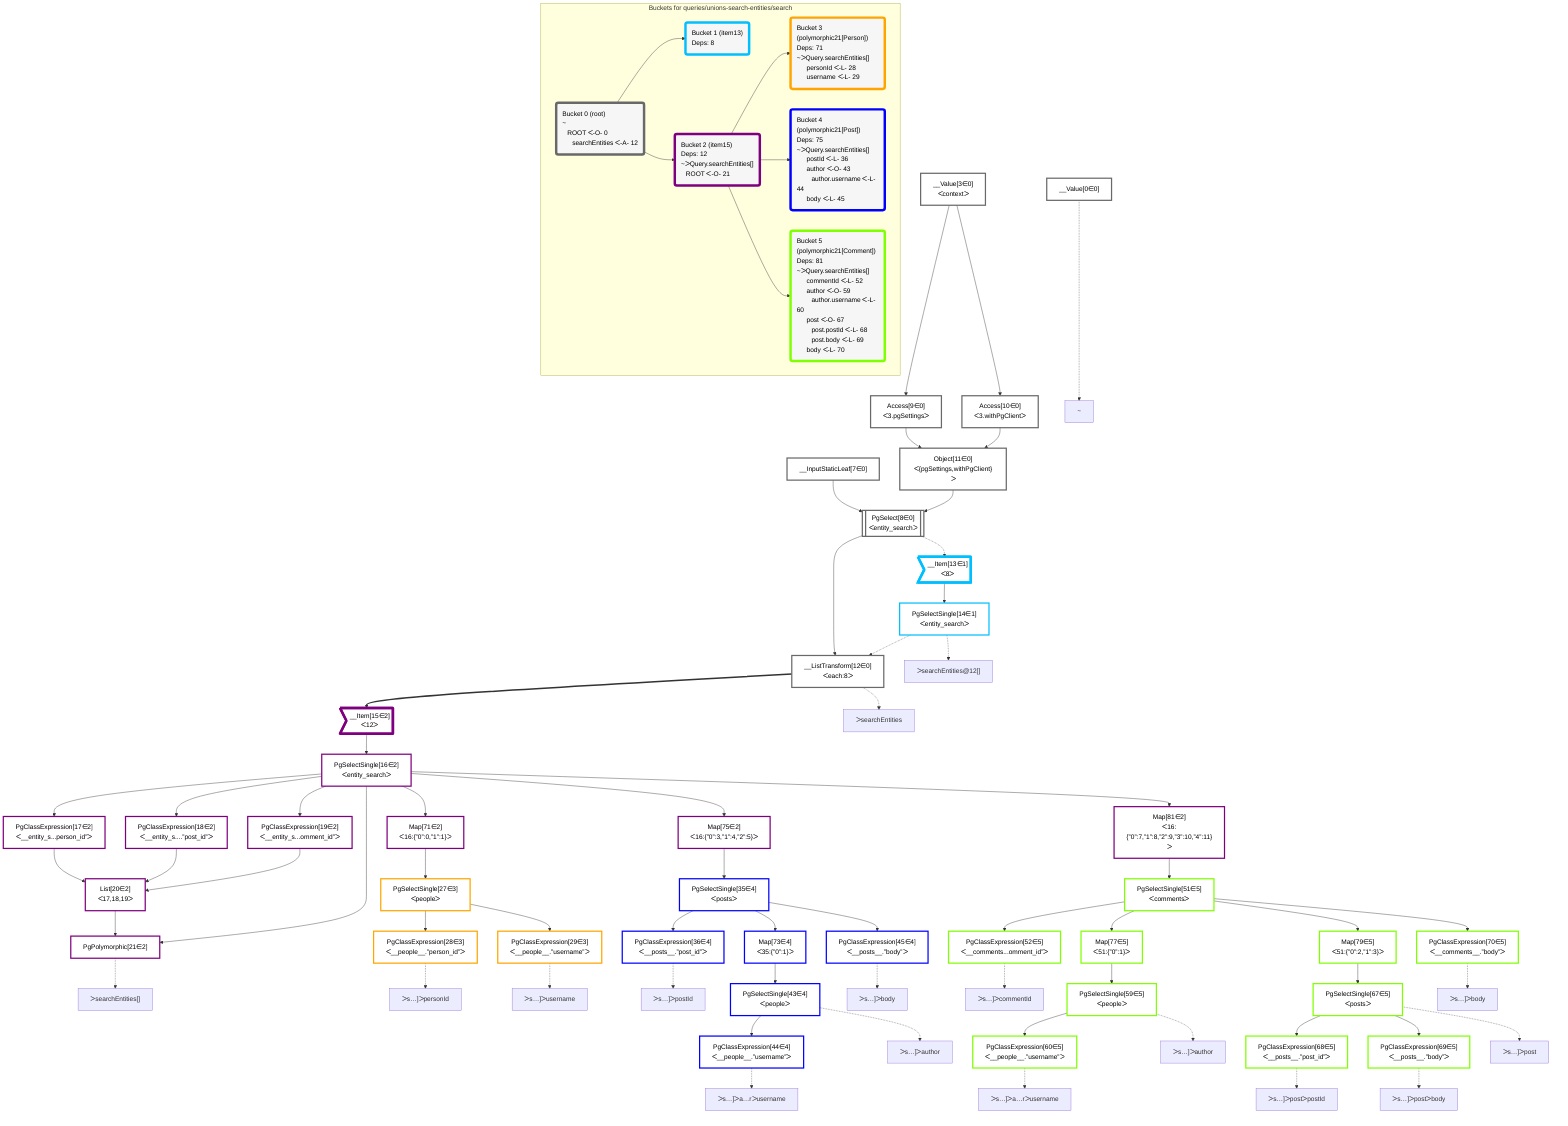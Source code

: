 graph TD
    classDef path fill:#eee,stroke:#000,color:#000
    classDef plan fill:#fff,stroke-width:3px,color:#000
    classDef itemplan fill:#fff,stroke-width:6px,color:#000
    classDef sideeffectplan fill:#f00,stroke-width:6px,color:#000
    classDef bucket fill:#f6f6f6,color:#000,stroke-width:6px,text-align:left


    %% define plans
    __Value0["__Value[0∈0]"]:::plan
    __Value3["__Value[3∈0]<br />ᐸcontextᐳ"]:::plan
    __InputStaticLeaf7["__InputStaticLeaf[7∈0]"]:::plan
    Access9["Access[9∈0]<br />ᐸ3.pgSettingsᐳ"]:::plan
    Access10["Access[10∈0]<br />ᐸ3.withPgClientᐳ"]:::plan
    Object11["Object[11∈0]<br />ᐸ{pgSettings,withPgClient}ᐳ"]:::plan
    PgSelect8[["PgSelect[8∈0]<br />ᐸentity_searchᐳ"]]:::plan
    __ListTransform12["__ListTransform[12∈0]<br />ᐸeach:8ᐳ"]:::plan
    __Item13>"__Item[13∈1]<br />ᐸ8ᐳ"]:::itemplan
    PgSelectSingle14["PgSelectSingle[14∈1]<br />ᐸentity_searchᐳ"]:::plan
    __Item15>"__Item[15∈2]<br />ᐸ12ᐳ"]:::itemplan
    PgSelectSingle16["PgSelectSingle[16∈2]<br />ᐸentity_searchᐳ"]:::plan
    PgClassExpression17["PgClassExpression[17∈2]<br />ᐸ__entity_s...person_id”ᐳ"]:::plan
    PgClassExpression18["PgClassExpression[18∈2]<br />ᐸ__entity_s....”post_id”ᐳ"]:::plan
    PgClassExpression19["PgClassExpression[19∈2]<br />ᐸ__entity_s...omment_id”ᐳ"]:::plan
    List20["List[20∈2]<br />ᐸ17,18,19ᐳ"]:::plan
    PgPolymorphic21["PgPolymorphic[21∈2]"]:::plan
    Map71["Map[71∈2]<br />ᐸ16:{”0”:0,”1”:1}ᐳ"]:::plan
    PgSelectSingle27["PgSelectSingle[27∈3]<br />ᐸpeopleᐳ"]:::plan
    PgClassExpression28["PgClassExpression[28∈3]<br />ᐸ__people__.”person_id”ᐳ"]:::plan
    PgClassExpression29["PgClassExpression[29∈3]<br />ᐸ__people__.”username”ᐳ"]:::plan
    Map75["Map[75∈2]<br />ᐸ16:{”0”:3,”1”:4,”2”:5}ᐳ"]:::plan
    PgSelectSingle35["PgSelectSingle[35∈4]<br />ᐸpostsᐳ"]:::plan
    PgClassExpression36["PgClassExpression[36∈4]<br />ᐸ__posts__.”post_id”ᐳ"]:::plan
    Map73["Map[73∈4]<br />ᐸ35:{”0”:1}ᐳ"]:::plan
    PgSelectSingle43["PgSelectSingle[43∈4]<br />ᐸpeopleᐳ"]:::plan
    PgClassExpression44["PgClassExpression[44∈4]<br />ᐸ__people__.”username”ᐳ"]:::plan
    PgClassExpression45["PgClassExpression[45∈4]<br />ᐸ__posts__.”body”ᐳ"]:::plan
    Map81["Map[81∈2]<br />ᐸ16:{”0”:7,”1”:8,”2”:9,”3”:10,”4”:11}ᐳ"]:::plan
    PgSelectSingle51["PgSelectSingle[51∈5]<br />ᐸcommentsᐳ"]:::plan
    PgClassExpression52["PgClassExpression[52∈5]<br />ᐸ__comments...omment_id”ᐳ"]:::plan
    Map77["Map[77∈5]<br />ᐸ51:{”0”:1}ᐳ"]:::plan
    PgSelectSingle59["PgSelectSingle[59∈5]<br />ᐸpeopleᐳ"]:::plan
    PgClassExpression60["PgClassExpression[60∈5]<br />ᐸ__people__.”username”ᐳ"]:::plan
    Map79["Map[79∈5]<br />ᐸ51:{”0”:2,”1”:3}ᐳ"]:::plan
    PgSelectSingle67["PgSelectSingle[67∈5]<br />ᐸpostsᐳ"]:::plan
    PgClassExpression68["PgClassExpression[68∈5]<br />ᐸ__posts__.”post_id”ᐳ"]:::plan
    PgClassExpression69["PgClassExpression[69∈5]<br />ᐸ__posts__.”body”ᐳ"]:::plan
    PgClassExpression70["PgClassExpression[70∈5]<br />ᐸ__comments__.”body”ᐳ"]:::plan

    %% plan dependencies
    __Value3 --> Access9
    __Value3 --> Access10
    Access9 & Access10 --> Object11
    Object11 & __InputStaticLeaf7 --> PgSelect8
    PgSelect8 --> __ListTransform12
    PgSelectSingle14 -.-> __ListTransform12
    PgSelect8 -.-> __Item13
    __Item13 --> PgSelectSingle14
    __ListTransform12 ==> __Item15
    __Item15 --> PgSelectSingle16
    PgSelectSingle16 --> PgClassExpression17
    PgSelectSingle16 --> PgClassExpression18
    PgSelectSingle16 --> PgClassExpression19
    PgClassExpression17 & PgClassExpression18 & PgClassExpression19 --> List20
    PgSelectSingle16 & List20 --> PgPolymorphic21
    PgSelectSingle16 --> Map71
    Map71 --> PgSelectSingle27
    PgSelectSingle27 --> PgClassExpression28
    PgSelectSingle27 --> PgClassExpression29
    PgSelectSingle16 --> Map75
    Map75 --> PgSelectSingle35
    PgSelectSingle35 --> PgClassExpression36
    PgSelectSingle35 --> Map73
    Map73 --> PgSelectSingle43
    PgSelectSingle43 --> PgClassExpression44
    PgSelectSingle35 --> PgClassExpression45
    PgSelectSingle16 --> Map81
    Map81 --> PgSelectSingle51
    PgSelectSingle51 --> PgClassExpression52
    PgSelectSingle51 --> Map77
    Map77 --> PgSelectSingle59
    PgSelectSingle59 --> PgClassExpression60
    PgSelectSingle51 --> Map79
    Map79 --> PgSelectSingle67
    PgSelectSingle67 --> PgClassExpression68
    PgSelectSingle67 --> PgClassExpression69
    PgSelectSingle51 --> PgClassExpression70

    %% plan-to-path relationships
    P0["~"]
    __Value0 -.-> P0
    P12["ᐳsearchEntities"]
    __ListTransform12 -.-> P12
    P14["ᐳsearchEntities@12[]"]
    PgSelectSingle14 -.-> P14
    P21["ᐳsearchEntities[]"]
    PgPolymorphic21 -.-> P21
    P28["ᐳs…]ᐳpersonId"]
    PgClassExpression28 -.-> P28
    P29["ᐳs…]ᐳusername"]
    PgClassExpression29 -.-> P29
    P36["ᐳs…]ᐳpostId"]
    PgClassExpression36 -.-> P36
    P43["ᐳs…]ᐳauthor"]
    PgSelectSingle43 -.-> P43
    P44["ᐳs…]ᐳa…rᐳusername"]
    PgClassExpression44 -.-> P44
    P45["ᐳs…]ᐳbody"]
    PgClassExpression45 -.-> P45
    P52["ᐳs…]ᐳcommentId"]
    PgClassExpression52 -.-> P52
    P59["ᐳs…]ᐳauthor"]
    PgSelectSingle59 -.-> P59
    P60["ᐳs…]ᐳa…rᐳusername"]
    PgClassExpression60 -.-> P60
    P67["ᐳs…]ᐳpost"]
    PgSelectSingle67 -.-> P67
    P68["ᐳs…]ᐳpostᐳpostId"]
    PgClassExpression68 -.-> P68
    P69["ᐳs…]ᐳpostᐳbody"]
    PgClassExpression69 -.-> P69
    P70["ᐳs…]ᐳbody"]
    PgClassExpression70 -.-> P70

    subgraph "Buckets for queries/unions-search-entities/search"
    Bucket0("Bucket 0 (root)<br />~<br />⠀ROOT ᐸ-O- 0<br />⠀⠀searchEntities ᐸ-A- 12"):::bucket
    classDef bucket0 stroke:#696969
    class Bucket0,__Value0,__Value3,__InputStaticLeaf7,PgSelect8,Access9,Access10,Object11,__ListTransform12 bucket0
    Bucket1("Bucket 1 (item13)<br />Deps: 8"):::bucket
    classDef bucket1 stroke:#00bfff
    class Bucket1,__Item13,PgSelectSingle14 bucket1
    Bucket2("Bucket 2 (item15)<br />Deps: 12<br />~ᐳQuery.searchEntities[]<br />⠀ROOT ᐸ-O- 21"):::bucket
    classDef bucket2 stroke:#7f007f
    class Bucket2,__Item15,PgSelectSingle16,PgClassExpression17,PgClassExpression18,PgClassExpression19,List20,PgPolymorphic21,Map71,Map75,Map81 bucket2
    Bucket3("Bucket 3 (polymorphic21[Person])<br />Deps: 71<br />~ᐳQuery.searchEntities[]<br />⠀⠀personId ᐸ-L- 28<br />⠀⠀username ᐸ-L- 29"):::bucket
    classDef bucket3 stroke:#ffa500
    class Bucket3,PgSelectSingle27,PgClassExpression28,PgClassExpression29 bucket3
    Bucket4("Bucket 4 (polymorphic21[Post])<br />Deps: 75<br />~ᐳQuery.searchEntities[]<br />⠀⠀postId ᐸ-L- 36<br />⠀⠀author ᐸ-O- 43<br />⠀⠀⠀author.username ᐸ-L- 44<br />⠀⠀body ᐸ-L- 45"):::bucket
    classDef bucket4 stroke:#0000ff
    class Bucket4,PgSelectSingle35,PgClassExpression36,PgSelectSingle43,PgClassExpression44,PgClassExpression45,Map73 bucket4
    Bucket5("Bucket 5 (polymorphic21[Comment])<br />Deps: 81<br />~ᐳQuery.searchEntities[]<br />⠀⠀commentId ᐸ-L- 52<br />⠀⠀author ᐸ-O- 59<br />⠀⠀⠀author.username ᐸ-L- 60<br />⠀⠀post ᐸ-O- 67<br />⠀⠀⠀post.postId ᐸ-L- 68<br />⠀⠀⠀post.body ᐸ-L- 69<br />⠀⠀body ᐸ-L- 70"):::bucket
    classDef bucket5 stroke:#7fff00
    class Bucket5,PgSelectSingle51,PgClassExpression52,PgSelectSingle59,PgClassExpression60,PgSelectSingle67,PgClassExpression68,PgClassExpression69,PgClassExpression70,Map77,Map79 bucket5
    Bucket0 --> Bucket1 & Bucket2
    Bucket2 --> Bucket3 & Bucket4 & Bucket5
    end